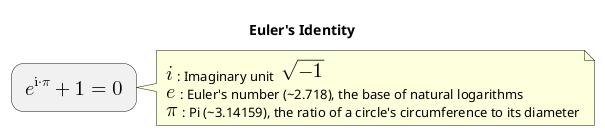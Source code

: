 @startuml Euler_s_Identity

title Euler's Identity

:<math>e^("i" * π) + 1 = 0</math>;
note right
  <math>i</math>: Imaginary unit <math>sqrt(-1)</math>
  <math>e</math>: Euler's number (~2.718), the base of natural logarithms
  <math>\pi</math>: Pi (~3.14159), the ratio of a circle's circumference to its diameter
 end note

@enduml